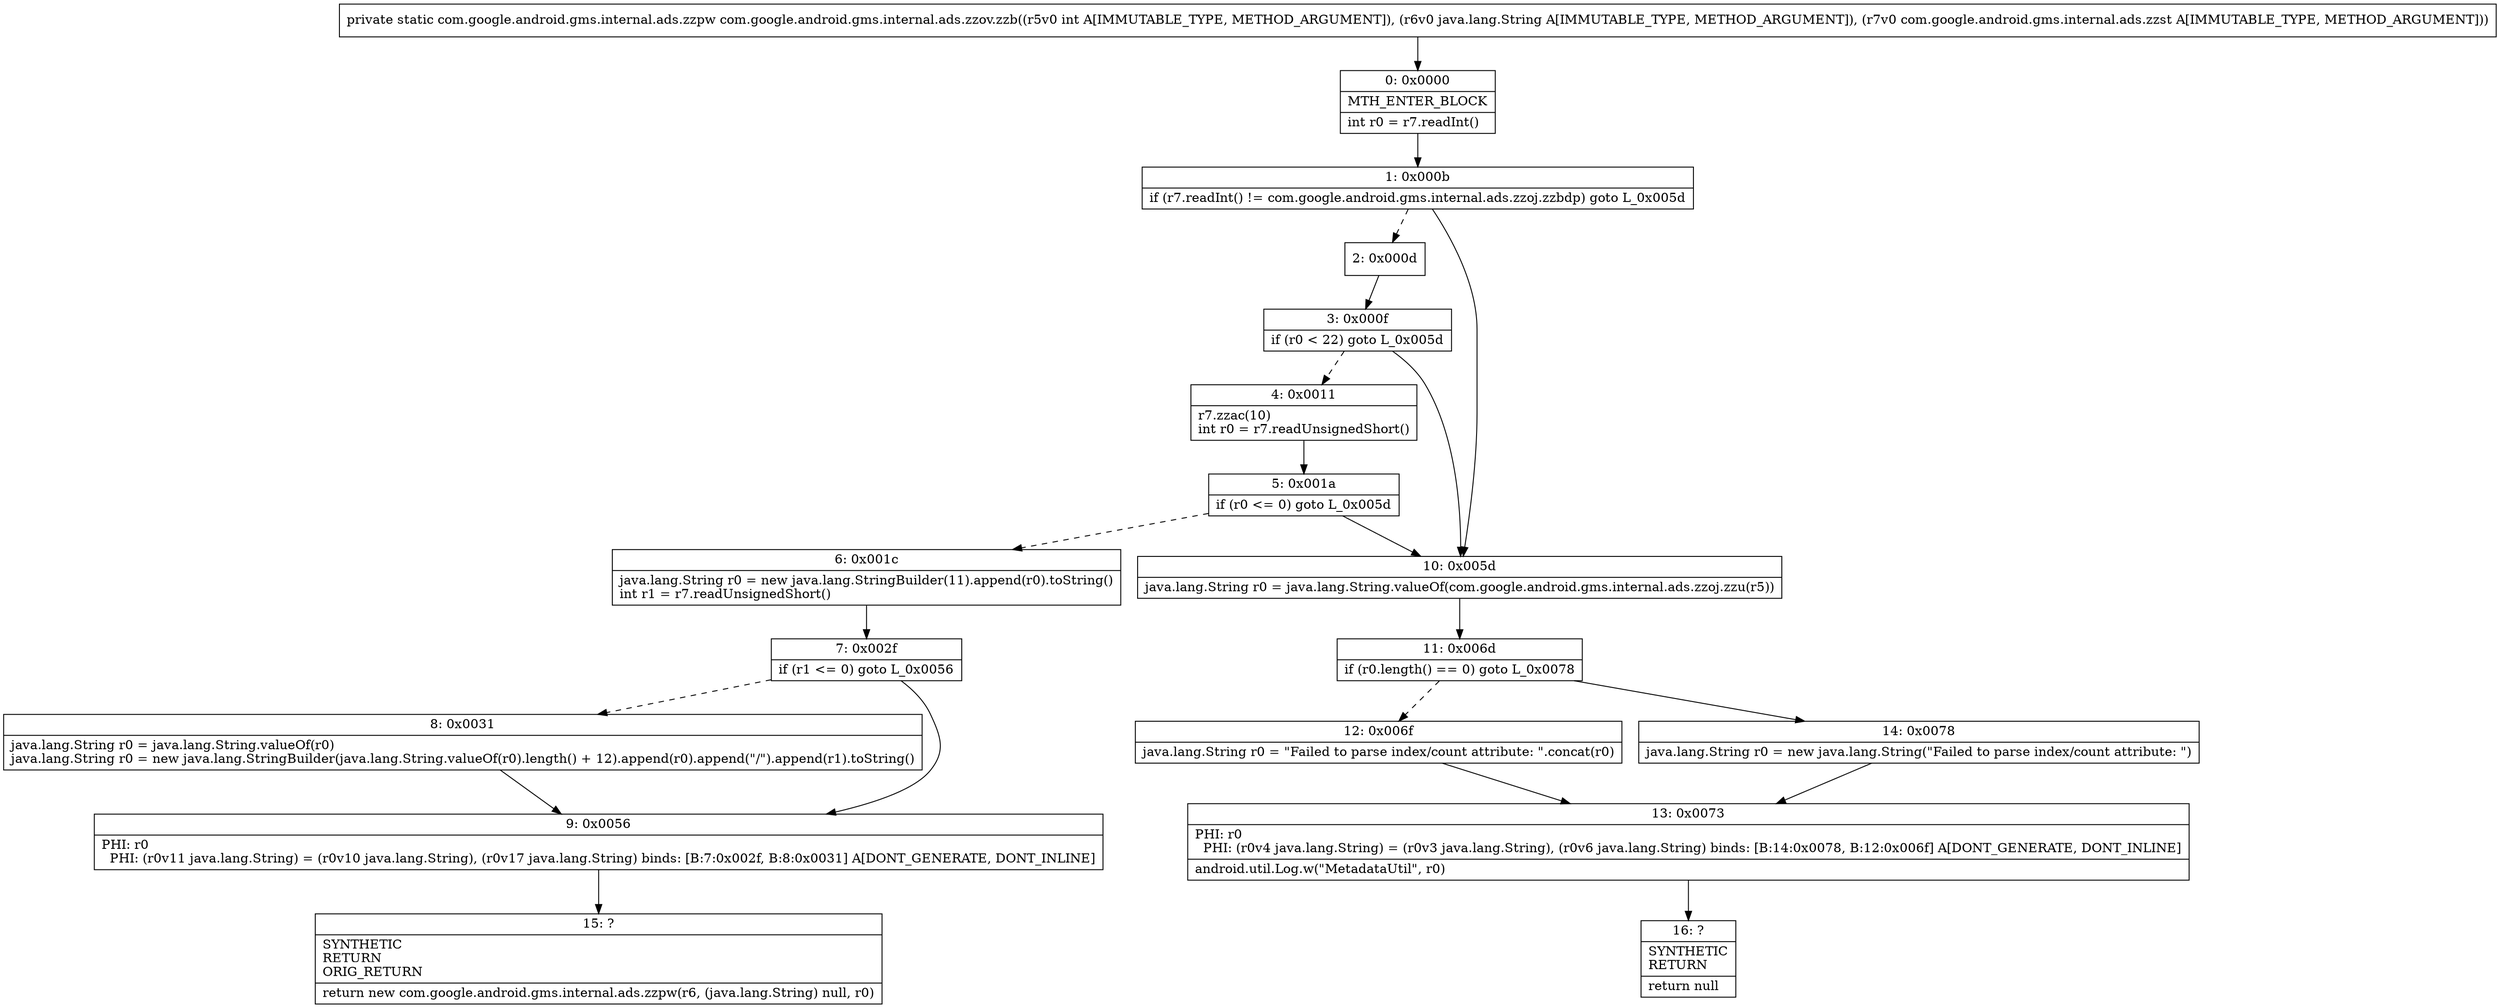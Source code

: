 digraph "CFG forcom.google.android.gms.internal.ads.zzov.zzb(ILjava\/lang\/String;Lcom\/google\/android\/gms\/internal\/ads\/zzst;)Lcom\/google\/android\/gms\/internal\/ads\/zzpw;" {
Node_0 [shape=record,label="{0\:\ 0x0000|MTH_ENTER_BLOCK\l|int r0 = r7.readInt()\l}"];
Node_1 [shape=record,label="{1\:\ 0x000b|if (r7.readInt() != com.google.android.gms.internal.ads.zzoj.zzbdp) goto L_0x005d\l}"];
Node_2 [shape=record,label="{2\:\ 0x000d}"];
Node_3 [shape=record,label="{3\:\ 0x000f|if (r0 \< 22) goto L_0x005d\l}"];
Node_4 [shape=record,label="{4\:\ 0x0011|r7.zzac(10)\lint r0 = r7.readUnsignedShort()\l}"];
Node_5 [shape=record,label="{5\:\ 0x001a|if (r0 \<= 0) goto L_0x005d\l}"];
Node_6 [shape=record,label="{6\:\ 0x001c|java.lang.String r0 = new java.lang.StringBuilder(11).append(r0).toString()\lint r1 = r7.readUnsignedShort()\l}"];
Node_7 [shape=record,label="{7\:\ 0x002f|if (r1 \<= 0) goto L_0x0056\l}"];
Node_8 [shape=record,label="{8\:\ 0x0031|java.lang.String r0 = java.lang.String.valueOf(r0)\ljava.lang.String r0 = new java.lang.StringBuilder(java.lang.String.valueOf(r0).length() + 12).append(r0).append(\"\/\").append(r1).toString()\l}"];
Node_9 [shape=record,label="{9\:\ 0x0056|PHI: r0 \l  PHI: (r0v11 java.lang.String) = (r0v10 java.lang.String), (r0v17 java.lang.String) binds: [B:7:0x002f, B:8:0x0031] A[DONT_GENERATE, DONT_INLINE]\l}"];
Node_10 [shape=record,label="{10\:\ 0x005d|java.lang.String r0 = java.lang.String.valueOf(com.google.android.gms.internal.ads.zzoj.zzu(r5))\l}"];
Node_11 [shape=record,label="{11\:\ 0x006d|if (r0.length() == 0) goto L_0x0078\l}"];
Node_12 [shape=record,label="{12\:\ 0x006f|java.lang.String r0 = \"Failed to parse index\/count attribute: \".concat(r0)\l}"];
Node_13 [shape=record,label="{13\:\ 0x0073|PHI: r0 \l  PHI: (r0v4 java.lang.String) = (r0v3 java.lang.String), (r0v6 java.lang.String) binds: [B:14:0x0078, B:12:0x006f] A[DONT_GENERATE, DONT_INLINE]\l|android.util.Log.w(\"MetadataUtil\", r0)\l}"];
Node_14 [shape=record,label="{14\:\ 0x0078|java.lang.String r0 = new java.lang.String(\"Failed to parse index\/count attribute: \")\l}"];
Node_15 [shape=record,label="{15\:\ ?|SYNTHETIC\lRETURN\lORIG_RETURN\l|return new com.google.android.gms.internal.ads.zzpw(r6, (java.lang.String) null, r0)\l}"];
Node_16 [shape=record,label="{16\:\ ?|SYNTHETIC\lRETURN\l|return null\l}"];
MethodNode[shape=record,label="{private static com.google.android.gms.internal.ads.zzpw com.google.android.gms.internal.ads.zzov.zzb((r5v0 int A[IMMUTABLE_TYPE, METHOD_ARGUMENT]), (r6v0 java.lang.String A[IMMUTABLE_TYPE, METHOD_ARGUMENT]), (r7v0 com.google.android.gms.internal.ads.zzst A[IMMUTABLE_TYPE, METHOD_ARGUMENT])) }"];
MethodNode -> Node_0;
Node_0 -> Node_1;
Node_1 -> Node_2[style=dashed];
Node_1 -> Node_10;
Node_2 -> Node_3;
Node_3 -> Node_4[style=dashed];
Node_3 -> Node_10;
Node_4 -> Node_5;
Node_5 -> Node_6[style=dashed];
Node_5 -> Node_10;
Node_6 -> Node_7;
Node_7 -> Node_8[style=dashed];
Node_7 -> Node_9;
Node_8 -> Node_9;
Node_9 -> Node_15;
Node_10 -> Node_11;
Node_11 -> Node_12[style=dashed];
Node_11 -> Node_14;
Node_12 -> Node_13;
Node_13 -> Node_16;
Node_14 -> Node_13;
}

